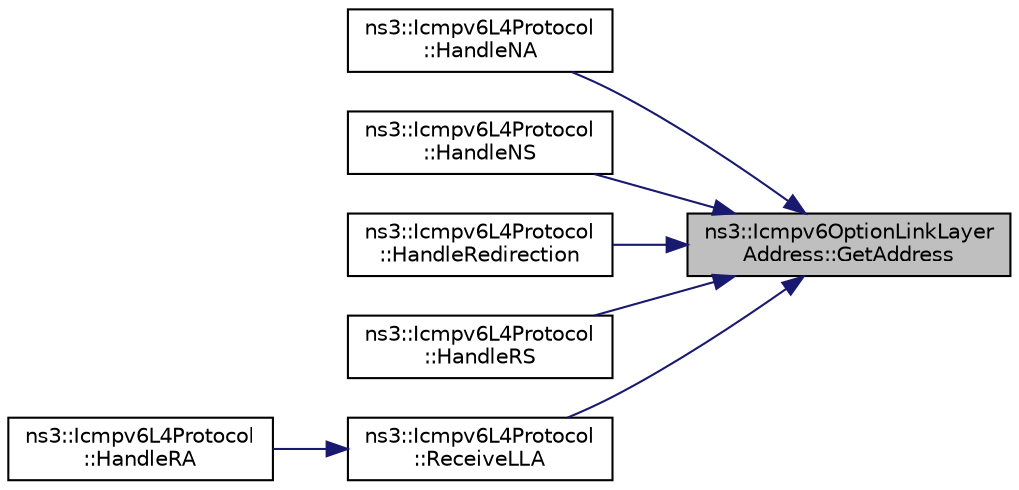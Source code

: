 digraph "ns3::Icmpv6OptionLinkLayerAddress::GetAddress"
{
 // LATEX_PDF_SIZE
  edge [fontname="Helvetica",fontsize="10",labelfontname="Helvetica",labelfontsize="10"];
  node [fontname="Helvetica",fontsize="10",shape=record];
  rankdir="RL";
  Node1 [label="ns3::Icmpv6OptionLinkLayer\lAddress::GetAddress",height=0.2,width=0.4,color="black", fillcolor="grey75", style="filled", fontcolor="black",tooltip="Get the hardware address."];
  Node1 -> Node2 [dir="back",color="midnightblue",fontsize="10",style="solid",fontname="Helvetica"];
  Node2 [label="ns3::Icmpv6L4Protocol\l::HandleNA",height=0.2,width=0.4,color="black", fillcolor="white", style="filled",URL="$classns3_1_1_icmpv6_l4_protocol.html#a6c3a2ecce98fa29743eb177b613490e5",tooltip="Receive Neighbor Advertisement method."];
  Node1 -> Node3 [dir="back",color="midnightblue",fontsize="10",style="solid",fontname="Helvetica"];
  Node3 [label="ns3::Icmpv6L4Protocol\l::HandleNS",height=0.2,width=0.4,color="black", fillcolor="white", style="filled",URL="$classns3_1_1_icmpv6_l4_protocol.html#acec910926a1fdbbea699c10d638aa704",tooltip="Receive Neighbor Solicitation method."];
  Node1 -> Node4 [dir="back",color="midnightblue",fontsize="10",style="solid",fontname="Helvetica"];
  Node4 [label="ns3::Icmpv6L4Protocol\l::HandleRedirection",height=0.2,width=0.4,color="black", fillcolor="white", style="filled",URL="$classns3_1_1_icmpv6_l4_protocol.html#ac23066adbd141142fd8d6a86fa1cc4ef",tooltip="Receive Redirection method."];
  Node1 -> Node5 [dir="back",color="midnightblue",fontsize="10",style="solid",fontname="Helvetica"];
  Node5 [label="ns3::Icmpv6L4Protocol\l::HandleRS",height=0.2,width=0.4,color="black", fillcolor="white", style="filled",URL="$classns3_1_1_icmpv6_l4_protocol.html#a5ad8cee1b6e1884f9c833fc09ff4f4e8",tooltip="Receive Router Solicitation method."];
  Node1 -> Node6 [dir="back",color="midnightblue",fontsize="10",style="solid",fontname="Helvetica"];
  Node6 [label="ns3::Icmpv6L4Protocol\l::ReceiveLLA",height=0.2,width=0.4,color="black", fillcolor="white", style="filled",URL="$classns3_1_1_icmpv6_l4_protocol.html#ad6670739eba9c44ba37bf9644bfcdde5",tooltip="Link layer address option processing."];
  Node6 -> Node7 [dir="back",color="midnightblue",fontsize="10",style="solid",fontname="Helvetica"];
  Node7 [label="ns3::Icmpv6L4Protocol\l::HandleRA",height=0.2,width=0.4,color="black", fillcolor="white", style="filled",URL="$classns3_1_1_icmpv6_l4_protocol.html#af1a56b5658c12d34615aa712758359d5",tooltip="Receive Router Advertisement method."];
}
